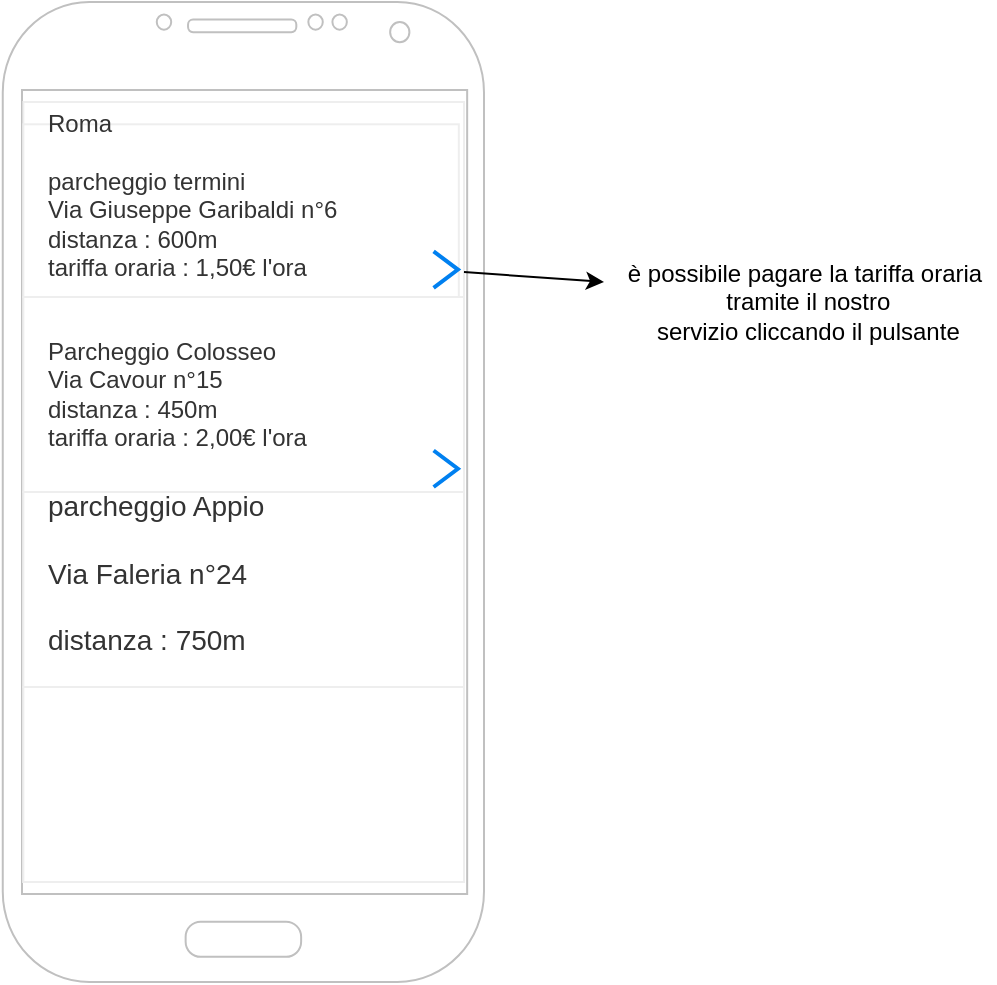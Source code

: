 <mxfile version="14.2.9" type="github">
  <diagram id="HrJ3EAjQMZ0ei7XoC1Lj" name="Page-1">
    <mxGraphModel dx="942" dy="614" grid="1" gridSize="10" guides="1" tooltips="1" connect="1" arrows="1" fold="1" page="1" pageScale="1" pageWidth="827" pageHeight="1169" math="0" shadow="0">
      <root>
        <mxCell id="0" />
        <mxCell id="1" parent="0" />
        <mxCell id="r3d8gPIPvbpH-zj6DeGr-2" value="" style="verticalLabelPosition=bottom;verticalAlign=top;html=1;shadow=0;dashed=0;strokeWidth=1;shape=mxgraph.android.phone2;strokeColor=#c0c0c0;" vertex="1" parent="1">
          <mxGeometry x="289.38" width="240.62" height="490" as="geometry" />
        </mxCell>
        <mxCell id="r3d8gPIPvbpH-zj6DeGr-3" value="" style="strokeWidth=1;html=1;shadow=0;dashed=0;shape=mxgraph.android.rrect;rSize=0;strokeColor=#eeeeee;fillColor=#ffffff;gradientColor=none;" vertex="1" parent="1">
          <mxGeometry x="299.69" y="50" width="220.31" height="390" as="geometry" />
        </mxCell>
        <mxCell id="r3d8gPIPvbpH-zj6DeGr-4" value="&lt;font style=&quot;font-size: 12px&quot;&gt;Roma&lt;br&gt;&lt;br&gt;parcheggio termini&lt;br&gt;Via Giuseppe Garibaldi n°6&lt;br&gt;distanza : 600m&lt;br&gt;tariffa oraria : 1,50€ l&#39;ora&amp;nbsp;&lt;br&gt;&lt;br&gt;&lt;/font&gt;" style="strokeColor=inherit;fillColor=inherit;gradientColor=inherit;strokeWidth=1;html=1;shadow=0;dashed=0;shape=mxgraph.android.rrect;rSize=0;align=left;spacingLeft=10;fontSize=8;fontColor=#333333;" vertex="1" parent="r3d8gPIPvbpH-zj6DeGr-3">
          <mxGeometry y="11.143" width="217.718" height="86.357" as="geometry" />
        </mxCell>
        <mxCell id="r3d8gPIPvbpH-zj6DeGr-5" value="&lt;font style=&quot;font-size: 12px&quot;&gt;Parcheggio Colosseo&lt;br&gt;Via Cavour n°15&lt;br&gt;distanza : 450m&lt;br&gt;tariffa oraria : 2,00€ l&#39;ora&lt;br&gt;&lt;/font&gt;" style="strokeColor=inherit;fillColor=inherit;gradientColor=inherit;strokeWidth=1;html=1;shadow=0;dashed=0;shape=mxgraph.android.rrect;rSize=0;align=left;spacingLeft=10;fontSize=8;fontColor=#333333;" vertex="1" parent="r3d8gPIPvbpH-zj6DeGr-3">
          <mxGeometry y="97.5" width="220.31" height="97.5" as="geometry" />
        </mxCell>
        <mxCell id="r3d8gPIPvbpH-zj6DeGr-6" value="&lt;font style=&quot;font-size: 14px&quot;&gt;parcheggio Appio&lt;br&gt;&lt;br&gt;Via Faleria n°24&lt;br&gt;&lt;br&gt;distanza : 750m&lt;br&gt;&lt;br&gt;&lt;/font&gt;" style="strokeColor=inherit;fillColor=inherit;gradientColor=inherit;strokeWidth=1;html=1;shadow=0;dashed=0;shape=mxgraph.android.rrect;rSize=0;align=left;spacingLeft=10;fontSize=8;fontColor=#333333;" vertex="1" parent="r3d8gPIPvbpH-zj6DeGr-3">
          <mxGeometry y="195.0" width="220.31" height="97.5" as="geometry" />
        </mxCell>
        <mxCell id="r3d8gPIPvbpH-zj6DeGr-7" value="&lt;font style=&quot;font-size: 14px&quot;&gt;&lt;br&gt;&lt;/font&gt;" style="strokeColor=inherit;fillColor=inherit;gradientColor=inherit;strokeWidth=1;html=1;shadow=0;dashed=0;shape=mxgraph.android.rrect;rSize=0;align=left;spacingLeft=10;fontSize=8;fontColor=#333333;" vertex="1" parent="r3d8gPIPvbpH-zj6DeGr-3">
          <mxGeometry y="292.5" width="220.31" height="97.5" as="geometry" />
        </mxCell>
        <mxCell id="r3d8gPIPvbpH-zj6DeGr-9" value="" style="html=1;verticalLabelPosition=bottom;labelBackgroundColor=#ffffff;verticalAlign=top;shadow=0;dashed=0;strokeWidth=2;shape=mxgraph.ios7.misc.right;strokeColor=#0080f0;" vertex="1" parent="r3d8gPIPvbpH-zj6DeGr-3">
          <mxGeometry x="205.116" y="74.681" width="12.155" height="18.255" as="geometry" />
        </mxCell>
        <mxCell id="r3d8gPIPvbpH-zj6DeGr-13" value="" style="html=1;verticalLabelPosition=bottom;labelBackgroundColor=#ffffff;verticalAlign=top;shadow=0;dashed=0;strokeWidth=2;shape=mxgraph.ios7.misc.right;strokeColor=#0080f0;" vertex="1" parent="r3d8gPIPvbpH-zj6DeGr-3">
          <mxGeometry x="205.116" y="174.255" width="12.155" height="18.255" as="geometry" />
        </mxCell>
        <mxCell id="r3d8gPIPvbpH-zj6DeGr-19" value="è possibile pagare la tariffa oraria&lt;br&gt;&amp;nbsp;tramite il nostro&lt;br&gt;&amp;nbsp;servizio cliccando il pulsante" style="text;html=1;align=center;verticalAlign=middle;resizable=0;points=[];autosize=1;" vertex="1" parent="1">
          <mxGeometry x="595" y="125" width="190" height="50" as="geometry" />
        </mxCell>
        <mxCell id="r3d8gPIPvbpH-zj6DeGr-20" value="" style="endArrow=classic;html=1;" edge="1" parent="1">
          <mxGeometry width="50" height="50" relative="1" as="geometry">
            <mxPoint x="520" y="135" as="sourcePoint" />
            <mxPoint x="590" y="140" as="targetPoint" />
          </mxGeometry>
        </mxCell>
      </root>
    </mxGraphModel>
  </diagram>
</mxfile>
